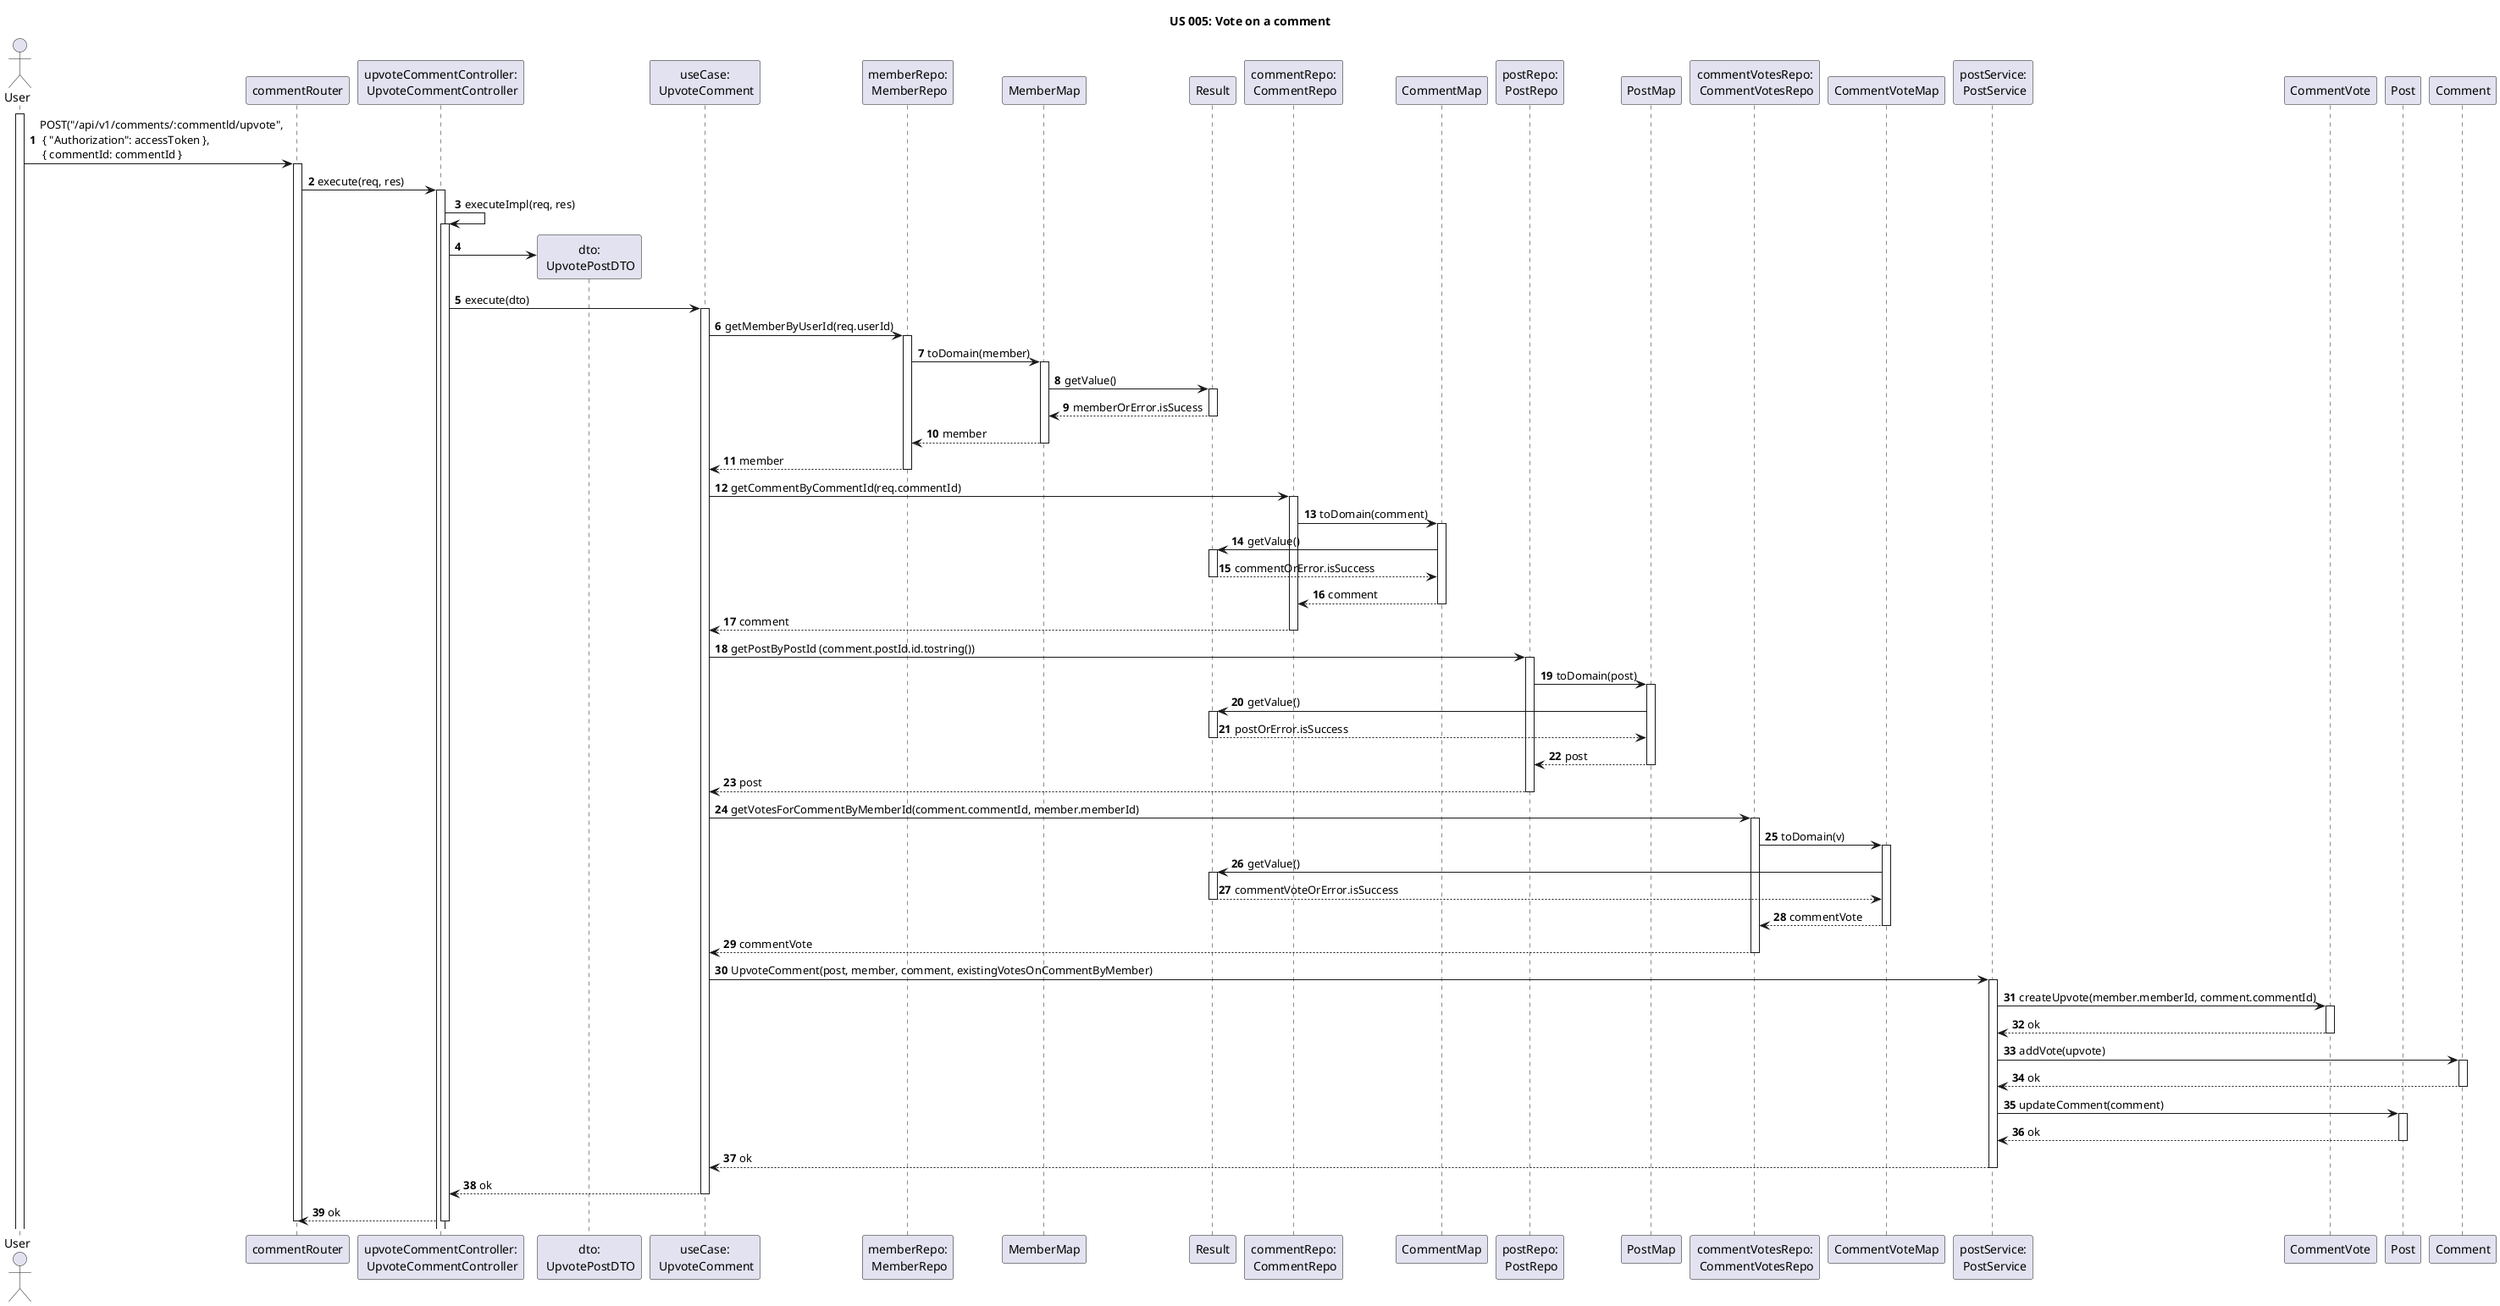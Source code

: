 @startuml us005-SD

 

title US 005: Vote on a comment

 

autonumber

 

actor "User" as User
participant "commentRouter" as commentRouter
participant "upvoteCommentController:\n UpvoteCommentController" as UpvoteCommentController
participant "dto:\n UpvotePostDTO" as dto
participant "useCase:\n UpvoteComment" as UpvoteComment
participant "memberRepo:\n MemberRepo" as MemberRepo
participant "MemberMap" as MemberMap
participant "Result" as Result
participant "commentRepo:\n CommentRepo" as CommentRepo
participant "CommentMap" as CommentMap
participant "postRepo:\n PostRepo" as PostRepo
participant "PostMap" as PostMap
participant "commentVotesRepo:\n CommentVotesRepo" as CommentVotesRepo
participant "CommentVoteMap" as CommentVoteMap
participant "postService:\n PostService" as PostService
participant "CommentVote" as CommentVote
participant "Post" as Post




activate User

    User -> commentRouter: POST("/api/v1/comments/:commentld/upvote",\n { "Authorization": accessToken }, \n { commentId: commentId }
    activate commentRouter
    
    commentRouter -> UpvoteCommentController: execute(req, res)
    activate UpvoteCommentController
    
    UpvoteCommentController -> UpvoteCommentController: executeImpl(req, res)
    activate UpvoteCommentController
    
    create dto
    UpvoteCommentController -> dto
    
    UpvoteCommentController -> UpvoteComment: execute(dto)
    activate UpvoteComment
    
    UpvoteComment -> MemberRepo: getMemberByUserId(req.userId)
    activate MemberRepo
    
    MemberRepo -> MemberMap: toDomain(member)
    activate MemberMap
    
    MemberMap -> Result: getValue()
    activate Result
    
    Result --> MemberMap: memberOrError.isSucess 
    deactivate Result
    
    MemberMap --> MemberRepo: member
    deactivate MemberMap
    
    MemberRepo --> UpvoteComment: member
    deactivate MemberRepo
    
    UpvoteComment -> CommentRepo: getCommentByCommentId(req.commentId)
    activate CommentRepo
    
    CommentRepo -> CommentMap: toDomain(comment)
    activate CommentMap
    
    CommentMap -> Result: getValue()
    activate Result
    
    Result --> CommentMap: commentOrError.isSuccess
    deactivate Result
    
    CommentMap --> CommentRepo: comment
    deactivate CommentMap
    
    CommentRepo --> UpvoteComment: comment
    deactivate CommentRepo
    
    UpvoteComment ->  PostRepo: getPostByPostId (comment.postId.id.tostring())
    activate PostRepo
    
    PostRepo -> PostMap: toDomain(post)
    activate PostMap
    
    PostMap -> Result: getValue()
    activate Result
    
    Result --> PostMap: postOrError.isSuccess
    deactivate Result
    
    PostMap --> PostRepo: post
    deactivate PostMap
    
    PostRepo --> UpvoteComment: post 
    deactivate PostRepo
    
    UpvoteComment -> CommentVotesRepo: getVotesForCommentByMemberId(comment.commentId, member.memberId)
    activate CommentVotesRepo
    
    CommentVotesRepo -> CommentVoteMap: toDomain(v)
    activate CommentVoteMap
    
    CommentVoteMap -> Result: getValue()
    activate Result
    
    Result --> CommentVoteMap: commentVoteOrError.isSuccess
    deactivate Result
    
    CommentVoteMap --> CommentVotesRepo: commentVote
    deactivate CommentVoteMap
    
    CommentVotesRepo --> UpvoteComment: commentVote
    deactivate CommentVotesRepo
    
    UpvoteComment -> PostService: UpvoteComment(post, member, comment, existingVotesOnCommentByMember)
    activate PostService
    
    PostService -> CommentVote: createUpvote(member.memberId, comment.commentId)
    activate CommentVote
    
    CommentVote --> PostService: ok
    deactivate CommentVote
    
    PostService -> Comment :addVote(upvote)
    activate Comment
    
    Comment --> PostService: ok
    deactivate Comment
    
    PostService -> Post: updateComment(comment)
    activate Post
    
    Post --> PostService: ok
    deactivate Post
    
    PostService --> UpvoteComment: ok
    deactivate PostService
  
   UpvoteComment --> UpvoteCommentController: ok
   deactivate UpvoteComment
   
   UpvoteCommentController --> commentRouter: ok
   deactivate UpvoteCommentController
   
   deactivate commentRouter
   
@enduml